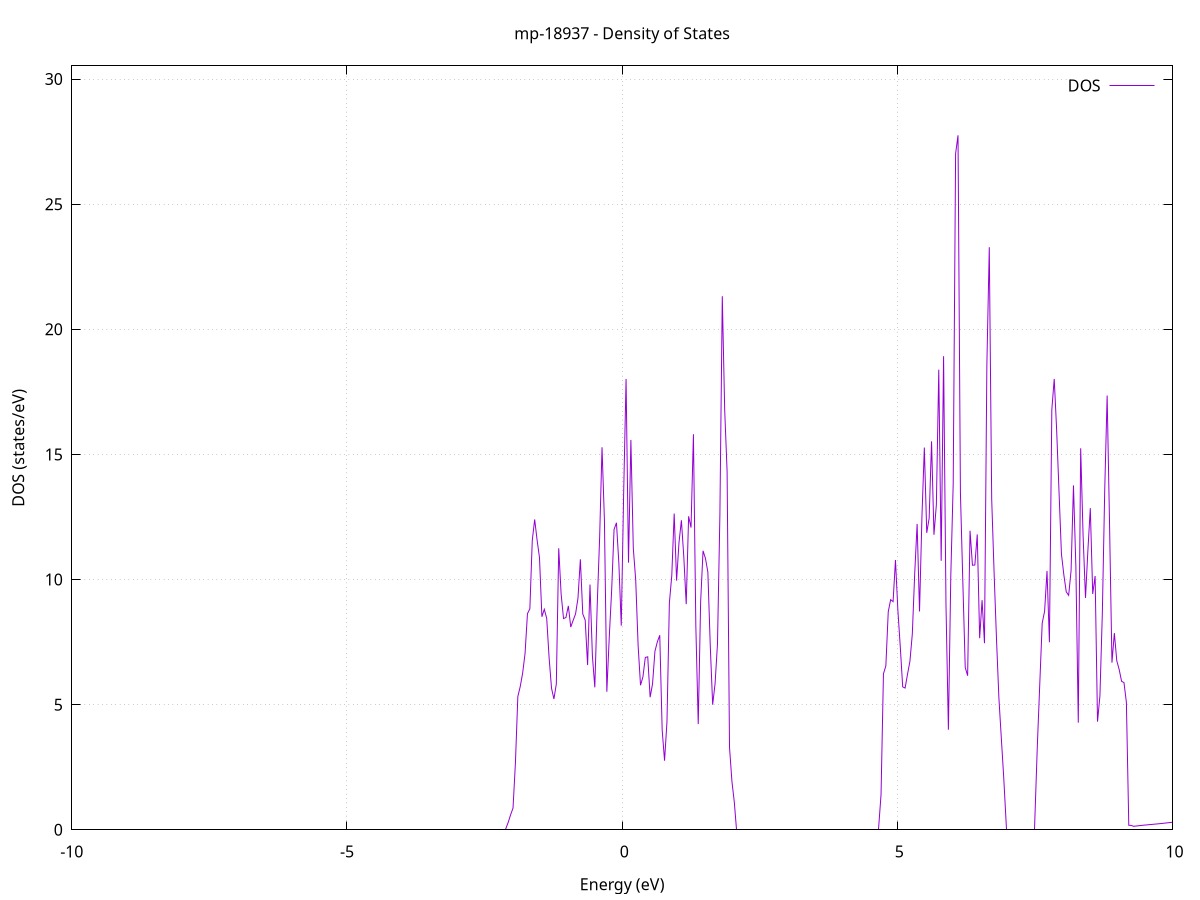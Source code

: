 set title 'mp-18937 - Density of States'
set xlabel 'Energy (eV)'
set ylabel 'DOS (states/eV)'
set grid
set xrange [-10:10]
set yrange [0:30.529]
set xzeroaxis lt -1
set terminal png size 800,600
set output 'mp-18937_dos_gnuplot.png'
plot '-' using 1:2 with lines title 'DOS'
-38.345600 0.000000
-38.301900 0.000000
-38.258200 0.000000
-38.214500 0.000000
-38.170800 0.000000
-38.127100 0.000000
-38.083400 0.000000
-38.039700 0.000000
-37.996000 0.000000
-37.952300 0.000000
-37.908600 0.000000
-37.864900 0.000000
-37.821200 0.000000
-37.777500 0.000000
-37.733800 0.000000
-37.690100 0.000000
-37.646400 0.000000
-37.602700 0.000000
-37.558900 0.000000
-37.515200 0.000000
-37.471500 0.000000
-37.427800 0.000000
-37.384100 0.000000
-37.340400 0.000000
-37.296700 0.000000
-37.253000 0.000000
-37.209300 0.000000
-37.165600 0.000000
-37.121900 0.000000
-37.078200 0.000000
-37.034500 0.000000
-36.990800 0.000000
-36.947100 0.000000
-36.903400 0.000000
-36.859700 0.000000
-36.816000 0.000000
-36.772300 0.000000
-36.728500 0.000000
-36.684800 0.000000
-36.641100 0.000000
-36.597400 0.000000
-36.553700 0.000000
-36.510000 0.000000
-36.466300 0.000000
-36.422600 0.000000
-36.378900 0.000000
-36.335200 0.000000
-36.291500 0.000000
-36.247800 0.000000
-36.204100 0.000000
-36.160400 0.000000
-36.116700 0.000000
-36.073000 0.000000
-36.029300 0.000000
-35.985600 0.000000
-35.941800 0.000000
-35.898100 0.000000
-35.854400 0.000000
-35.810700 0.000000
-35.767000 0.000000
-35.723300 0.000000
-35.679600 0.000000
-35.635900 0.000000
-35.592200 0.000000
-35.548500 0.000000
-35.504800 0.000000
-35.461100 0.000000
-35.417400 0.000000
-35.373700 0.000000
-35.330000 0.000000
-35.286300 0.000000
-35.242600 0.000000
-35.198900 0.000000
-35.155100 0.000000
-35.111400 0.000000
-35.067700 0.000000
-35.024000 0.000000
-34.980300 0.000000
-34.936600 0.000000
-34.892900 0.000000
-34.849200 0.000000
-34.805500 0.000000
-34.761800 0.000000
-34.718100 0.000000
-34.674400 0.000000
-34.630700 0.000000
-34.587000 0.000000
-34.543300 0.000000
-34.499600 0.000000
-34.455900 0.000000
-34.412200 0.000000
-34.368500 15.425400
-34.324700 109.050300
-34.281000 0.000000
-34.237300 0.000000
-34.193600 476.945100
-34.149900 79.039300
-34.106200 78.795700
-34.062500 40.600000
-34.018800 87.794700
-33.975100 0.000000
-33.931400 0.000000
-33.887700 0.000000
-33.844000 0.000000
-33.800300 0.000000
-33.756600 0.000000
-33.712900 0.000000
-33.669200 0.000000
-33.625500 0.000000
-33.581800 0.000000
-33.538000 0.000000
-33.494300 0.000000
-33.450600 0.000000
-33.406900 0.000000
-33.363200 0.000000
-33.319500 0.000000
-33.275800 0.000000
-33.232100 0.000000
-33.188400 0.000000
-33.144700 0.000000
-33.101000 0.000000
-33.057300 0.000000
-33.013600 0.000000
-32.969900 0.000000
-32.926200 0.000000
-32.882500 0.000000
-32.838800 0.000000
-32.795100 0.000000
-32.751400 0.000000
-32.707600 0.000000
-32.663900 0.000000
-32.620200 0.000000
-32.576500 0.000000
-32.532800 0.000000
-32.489100 0.000000
-32.445400 0.000000
-32.401700 0.000000
-32.358000 0.000000
-32.314300 0.000000
-32.270600 0.000000
-32.226900 0.000000
-32.183200 0.000000
-32.139500 0.000000
-32.095800 0.000000
-32.052100 0.000000
-32.008400 0.000000
-31.964700 0.000000
-31.920900 0.000000
-31.877200 0.000000
-31.833500 0.000000
-31.789800 0.000000
-31.746100 0.000000
-31.702400 0.000000
-31.658700 0.000000
-31.615000 0.000000
-31.571300 0.000000
-31.527600 0.000000
-31.483900 0.000000
-31.440200 0.000000
-31.396500 0.000000
-31.352800 0.000000
-31.309100 0.000000
-31.265400 0.000000
-31.221700 0.000000
-31.178000 0.000000
-31.134200 0.000000
-31.090500 0.000000
-31.046800 0.000000
-31.003100 0.000000
-30.959400 0.000000
-30.915700 0.000000
-30.872000 0.000000
-30.828300 0.000000
-30.784600 0.000000
-30.740900 0.000000
-30.697200 0.000000
-30.653500 0.000000
-30.609800 0.000000
-30.566100 0.000000
-30.522400 0.000000
-30.478700 0.000000
-30.435000 0.000000
-30.391300 0.000000
-30.347600 0.000000
-30.303800 0.000000
-30.260100 0.000000
-30.216400 0.000000
-30.172700 0.000000
-30.129000 0.000000
-30.085300 0.000000
-30.041600 0.000000
-29.997900 0.000000
-29.954200 0.000000
-29.910500 0.000000
-29.866800 0.000000
-29.823100 0.000000
-29.779400 0.000000
-29.735700 0.000000
-29.692000 0.000000
-29.648300 0.000000
-29.604600 0.000000
-29.560900 0.000000
-29.517100 0.000000
-29.473400 0.000000
-29.429700 0.000000
-29.386000 0.000000
-29.342300 0.000000
-29.298600 0.000000
-29.254900 0.000000
-29.211200 0.000000
-29.167500 0.000000
-29.123800 0.000000
-29.080100 0.000000
-29.036400 0.000000
-28.992700 0.000000
-28.949000 0.000000
-28.905300 0.000000
-28.861600 0.000000
-28.817900 0.000000
-28.774200 0.000000
-28.730400 0.000000
-28.686700 0.000000
-28.643000 0.000000
-28.599300 0.000000
-28.555600 0.000000
-28.511900 0.000000
-28.468200 0.000000
-28.424500 0.000000
-28.380800 0.000000
-28.337100 0.000000
-28.293400 0.000000
-28.249700 0.000000
-28.206000 0.000000
-28.162300 0.000000
-28.118600 0.000000
-28.074900 0.000000
-28.031200 0.000000
-27.987500 0.000000
-27.943800 0.000000
-27.900000 0.000000
-27.856300 0.000000
-27.812600 0.000000
-27.768900 0.000000
-27.725200 0.000000
-27.681500 0.000000
-27.637800 0.000000
-27.594100 0.000000
-27.550400 0.000000
-27.506700 0.000000
-27.463000 0.000000
-27.419300 0.000000
-27.375600 0.000000
-27.331900 0.000000
-27.288200 0.000000
-27.244500 0.000000
-27.200800 0.000000
-27.157100 0.000000
-27.113300 0.000000
-27.069600 0.000000
-27.025900 0.000000
-26.982200 0.000000
-26.938500 0.000000
-26.894800 0.000000
-26.851100 0.000000
-26.807400 0.000000
-26.763700 0.000000
-26.720000 0.000000
-26.676300 0.000000
-26.632600 0.000000
-26.588900 0.000000
-26.545200 0.000000
-26.501500 0.000000
-26.457800 0.000000
-26.414100 0.000000
-26.370400 0.000000
-26.326600 0.000000
-26.282900 0.000000
-26.239200 0.000000
-26.195500 0.000000
-26.151800 0.000000
-26.108100 0.000000
-26.064400 0.000000
-26.020700 0.000000
-25.977000 0.000000
-25.933300 0.000000
-25.889600 0.000000
-25.845900 0.000000
-25.802200 0.000000
-25.758500 0.000000
-25.714800 0.000000
-25.671100 0.000000
-25.627400 0.000000
-25.583700 0.000000
-25.540000 0.000000
-25.496200 0.000000
-25.452500 0.000000
-25.408800 0.000000
-25.365100 0.000000
-25.321400 0.000000
-25.277700 0.000000
-25.234000 0.000000
-25.190300 0.000000
-25.146600 0.000000
-25.102900 0.000000
-25.059200 0.000000
-25.015500 0.000000
-24.971800 0.000000
-24.928100 0.000000
-24.884400 0.000000
-24.840700 0.000000
-24.797000 0.000000
-24.753300 0.000000
-24.709500 0.000000
-24.665800 0.000000
-24.622100 0.000000
-24.578400 0.000000
-24.534700 0.000000
-24.491000 0.000000
-24.447300 0.000000
-24.403600 0.000000
-24.359900 0.000000
-24.316200 0.000000
-24.272500 0.000000
-24.228800 0.000000
-24.185100 0.000000
-24.141400 0.000000
-24.097700 0.000000
-24.054000 0.000000
-24.010300 0.000000
-23.966600 0.000000
-23.922800 0.000000
-23.879100 0.000000
-23.835400 0.000000
-23.791700 0.000000
-23.748000 0.000000
-23.704300 0.000000
-23.660600 0.000000
-23.616900 0.000000
-23.573200 0.000000
-23.529500 0.000000
-23.485800 0.000000
-23.442100 0.000000
-23.398400 0.000000
-23.354700 0.000000
-23.311000 0.000000
-23.267300 0.000000
-23.223600 0.000000
-23.179900 0.000000
-23.136200 0.000000
-23.092400 0.000000
-23.048700 0.000000
-23.005000 0.000000
-22.961300 0.000000
-22.917600 0.000000
-22.873900 0.000000
-22.830200 0.000000
-22.786500 0.000000
-22.742800 0.000000
-22.699100 0.000000
-22.655400 0.000000
-22.611700 0.000000
-22.568000 0.000000
-22.524300 0.000000
-22.480600 0.000000
-22.436900 0.000000
-22.393200 0.000000
-22.349500 0.000000
-22.305700 0.000000
-22.262000 0.000000
-22.218300 0.000000
-22.174600 0.000000
-22.130900 0.000000
-22.087200 0.000000
-22.043500 0.000000
-21.999800 0.000000
-21.956100 0.000000
-21.912400 0.000000
-21.868700 0.000000
-21.825000 0.000000
-21.781300 0.000000
-21.737600 0.000000
-21.693900 0.000000
-21.650200 0.000000
-21.606500 0.000000
-21.562800 0.000000
-21.519000 0.000000
-21.475300 0.000000
-21.431600 0.000000
-21.387900 0.000000
-21.344200 0.000000
-21.300500 0.000000
-21.256800 0.000000
-21.213100 0.000000
-21.169400 0.000000
-21.125700 0.000000
-21.082000 0.000000
-21.038300 0.000000
-20.994600 0.000000
-20.950900 0.000000
-20.907200 0.000000
-20.863500 0.000000
-20.819800 0.000000
-20.776100 0.000000
-20.732400 0.000000
-20.688600 0.000000
-20.644900 0.000000
-20.601200 0.000000
-20.557500 0.000000
-20.513800 0.000000
-20.470100 0.000000
-20.426400 0.000000
-20.382700 0.000000
-20.339000 0.000000
-20.295300 0.000000
-20.251600 0.000000
-20.207900 0.000000
-20.164200 0.000000
-20.120500 0.000000
-20.076800 0.000000
-20.033100 0.000000
-19.989400 0.000000
-19.945700 0.000000
-19.901900 0.000000
-19.858200 0.000000
-19.814500 0.000000
-19.770800 0.000000
-19.727100 0.000000
-19.683400 0.000000
-19.639700 0.000000
-19.596000 0.000000
-19.552300 0.000000
-19.508600 0.000000
-19.464900 0.000000
-19.421200 0.000000
-19.377500 0.000000
-19.333800 0.000000
-19.290100 0.000000
-19.246400 0.000000
-19.202700 0.000000
-19.159000 0.000000
-19.115200 0.000000
-19.071500 0.000000
-19.027800 0.000000
-18.984100 0.000000
-18.940400 0.000000
-18.896700 0.000000
-18.853000 0.000000
-18.809300 0.000000
-18.765600 0.000000
-18.721900 0.000000
-18.678200 0.000000
-18.634500 0.000000
-18.590800 0.000000
-18.547100 0.000000
-18.503400 0.000000
-18.459700 0.000000
-18.416000 0.000000
-18.372300 0.000000
-18.328600 0.000000
-18.284800 0.000000
-18.241100 0.000000
-18.197400 0.000000
-18.153700 0.000000
-18.110000 0.000000
-18.066300 0.000000
-18.022600 0.000000
-17.978900 0.000000
-17.935200 0.000000
-17.891500 0.000000
-17.847800 0.000000
-17.804100 0.000000
-17.760400 0.000000
-17.716700 0.000000
-17.673000 0.000000
-17.629300 0.000000
-17.585600 0.000000
-17.541900 0.000000
-17.498100 0.000000
-17.454400 0.000000
-17.410700 0.000000
-17.367000 0.000000
-17.323300 0.000000
-17.279600 0.000000
-17.235900 0.000000
-17.192200 0.000000
-17.148500 0.000000
-17.104800 0.000000
-17.061100 0.000000
-17.017400 0.000000
-16.973700 0.000000
-16.930000 0.000000
-16.886300 0.000000
-16.842600 0.000000
-16.798900 0.000000
-16.755200 0.000000
-16.711400 0.000000
-16.667700 0.000000
-16.624000 0.000000
-16.580300 0.000000
-16.536600 0.000000
-16.492900 0.000000
-16.449200 0.000000
-16.405500 0.000000
-16.361800 0.000000
-16.318100 0.000000
-16.274400 0.000000
-16.230700 0.000000
-16.187000 0.000000
-16.143300 0.000000
-16.099600 0.000000
-16.055900 0.000000
-16.012200 0.000000
-15.968500 0.000000
-15.924800 0.000000
-15.881000 0.000000
-15.837300 0.000000
-15.793600 0.000000
-15.749900 0.000000
-15.706200 0.000000
-15.662500 0.000000
-15.618800 0.000000
-15.575100 0.000000
-15.531400 0.000000
-15.487700 0.000000
-15.444000 0.000000
-15.400300 0.000000
-15.356600 0.000000
-15.312900 0.000000
-15.269200 0.000000
-15.225500 0.000000
-15.181800 0.000000
-15.138100 0.000000
-15.094300 0.000000
-15.050600 0.000000
-15.006900 0.000000
-14.963200 0.294900
-14.919500 0.612500
-14.875800 0.868200
-14.832100 1.057300
-14.788400 1.252400
-14.744700 1.452400
-14.701000 1.644200
-14.657300 1.849200
-14.613600 2.069400
-14.569900 2.313800
-14.526200 2.588600
-14.482500 2.893200
-14.438800 3.285400
-14.395100 3.912900
-14.351400 4.818400
-14.307600 5.490400
-14.263900 6.821600
-14.220200 3.546500
-14.176500 2.287100
-14.132800 7.679500
-14.089100 5.953300
-14.045400 4.767100
-14.001700 4.822700
-13.958000 4.783200
-13.914300 4.777000
-13.870600 3.349300
-13.826900 4.033000
-13.783200 23.069900
-13.739500 26.156600
-13.695800 36.185600
-13.652100 30.448100
-13.608400 50.004400
-13.564700 29.770500
-13.521000 1.342100
-13.477200 0.000000
-13.433500 0.000000
-13.389800 0.000000
-13.346100 0.000000
-13.302400 0.000000
-13.258700 0.000000
-13.215000 0.000000
-13.171300 0.000000
-13.127600 0.000000
-13.083900 0.000000
-13.040200 0.000000
-12.996500 0.000000
-12.952800 0.000000
-12.909100 0.000000
-12.865400 0.000000
-12.821700 0.000000
-12.778000 0.000000
-12.734300 0.000000
-12.690500 0.000000
-12.646800 0.000000
-12.603100 0.000000
-12.559400 0.000000
-12.515700 0.000000
-12.472000 0.000000
-12.428300 0.000000
-12.384600 0.000000
-12.340900 0.000000
-12.297200 0.000000
-12.253500 0.000000
-12.209800 0.000000
-12.166100 0.000000
-12.122400 0.000000
-12.078700 0.000000
-12.035000 0.000000
-11.991300 0.000000
-11.947600 0.000000
-11.903800 0.000000
-11.860100 0.000000
-11.816400 0.000000
-11.772700 0.000000
-11.729000 0.000000
-11.685300 0.000000
-11.641600 0.000000
-11.597900 0.000000
-11.554200 0.000000
-11.510500 0.000000
-11.466800 0.000000
-11.423100 0.000000
-11.379400 0.000000
-11.335700 0.000000
-11.292000 0.000000
-11.248300 0.000000
-11.204600 0.000000
-11.160900 0.000000
-11.117200 0.000000
-11.073400 0.000000
-11.029700 0.000000
-10.986000 0.000000
-10.942300 0.000000
-10.898600 0.000000
-10.854900 0.000000
-10.811200 0.000000
-10.767500 0.000000
-10.723800 0.000000
-10.680100 0.000000
-10.636400 0.000000
-10.592700 0.000000
-10.549000 0.000000
-10.505300 0.000000
-10.461600 0.000000
-10.417900 0.000000
-10.374200 0.000000
-10.330500 0.000000
-10.286700 0.000000
-10.243000 0.000000
-10.199300 0.000000
-10.155600 0.000000
-10.111900 0.000000
-10.068200 0.000000
-10.024500 0.000000
-9.980800 0.000000
-9.937100 0.000000
-9.893400 0.000000
-9.849700 0.000000
-9.806000 0.000000
-9.762300 0.000000
-9.718600 0.000000
-9.674900 0.000000
-9.631200 0.000000
-9.587500 0.000000
-9.543800 0.000000
-9.500000 0.000000
-9.456300 0.000000
-9.412600 0.000000
-9.368900 0.000000
-9.325200 0.000000
-9.281500 0.000000
-9.237800 0.000000
-9.194100 0.000000
-9.150400 0.000000
-9.106700 0.000000
-9.063000 0.000000
-9.019300 0.000000
-8.975600 0.000000
-8.931900 0.000000
-8.888200 0.000000
-8.844500 0.000000
-8.800800 0.000000
-8.757100 0.000000
-8.713400 0.000000
-8.669600 0.000000
-8.625900 0.000000
-8.582200 0.000000
-8.538500 0.000000
-8.494800 0.000000
-8.451100 0.000000
-8.407400 0.000000
-8.363700 0.000000
-8.320000 0.000000
-8.276300 0.000000
-8.232600 0.000000
-8.188900 0.000000
-8.145200 0.000000
-8.101500 0.000000
-8.057800 0.000000
-8.014100 0.000000
-7.970400 0.000000
-7.926700 0.000000
-7.882900 0.000000
-7.839200 0.000000
-7.795500 0.000000
-7.751800 0.000000
-7.708100 0.000000
-7.664400 0.000000
-7.620700 0.000000
-7.577000 0.000000
-7.533300 0.000000
-7.489600 0.000000
-7.445900 0.000000
-7.402200 0.000000
-7.358500 0.000000
-7.314800 0.000000
-7.271100 0.000000
-7.227400 0.000000
-7.183700 0.000000
-7.140000 0.000000
-7.096200 0.000000
-7.052500 0.000000
-7.008800 0.000000
-6.965100 0.000000
-6.921400 0.000000
-6.877700 0.000000
-6.834000 0.000000
-6.790300 0.000000
-6.746600 0.000000
-6.702900 0.000000
-6.659200 0.000000
-6.615500 0.000000
-6.571800 0.000000
-6.528100 0.000000
-6.484400 0.000000
-6.440700 0.000000
-6.397000 0.000000
-6.353300 0.000000
-6.309600 0.000000
-6.265800 0.000000
-6.222100 0.000000
-6.178400 0.000000
-6.134700 0.000000
-6.091000 0.000000
-6.047300 0.000000
-6.003600 0.000000
-5.959900 0.000000
-5.916200 0.000000
-5.872500 0.000000
-5.828800 0.000000
-5.785100 0.000000
-5.741400 0.000000
-5.697700 0.000000
-5.654000 0.000000
-5.610300 0.000000
-5.566600 0.000000
-5.522900 0.000000
-5.479100 0.000000
-5.435400 0.000000
-5.391700 0.000000
-5.348000 0.000000
-5.304300 0.000000
-5.260600 0.000000
-5.216900 0.000000
-5.173200 0.000000
-5.129500 0.000000
-5.085800 0.000000
-5.042100 0.000000
-4.998400 0.000000
-4.954700 0.000000
-4.911000 0.000000
-4.867300 0.000000
-4.823600 0.000000
-4.779900 0.000000
-4.736200 0.000000
-4.692400 0.000000
-4.648700 0.000000
-4.605000 0.000000
-4.561300 0.000000
-4.517600 0.000000
-4.473900 0.000000
-4.430200 0.000000
-4.386500 0.000000
-4.342800 0.000000
-4.299100 0.000000
-4.255400 0.000000
-4.211700 0.000000
-4.168000 0.000000
-4.124300 0.000000
-4.080600 0.000000
-4.036900 0.000000
-3.993200 0.000000
-3.949500 0.000000
-3.905800 0.000000
-3.862000 0.000000
-3.818300 0.000000
-3.774600 0.000000
-3.730900 0.000000
-3.687200 0.000000
-3.643500 0.000000
-3.599800 0.000000
-3.556100 0.000000
-3.512400 0.000000
-3.468700 0.000000
-3.425000 0.000000
-3.381300 0.000000
-3.337600 0.000000
-3.293900 0.000000
-3.250200 0.000000
-3.206500 0.000000
-3.162800 0.000000
-3.119100 0.000000
-3.075300 0.000000
-3.031600 0.000000
-2.987900 0.000000
-2.944200 0.000000
-2.900500 0.000000
-2.856800 0.000000
-2.813100 0.000000
-2.769400 0.000000
-2.725700 0.000000
-2.682000 0.000000
-2.638300 0.000000
-2.594600 0.000000
-2.550900 0.000000
-2.507200 0.000000
-2.463500 0.000000
-2.419800 0.000000
-2.376100 0.000000
-2.332400 0.000000
-2.288600 0.000000
-2.244900 0.000000
-2.201200 0.000000
-2.157500 0.000000
-2.113800 0.000000
-2.070100 0.298300
-2.026400 0.601800
-1.982700 0.867700
-1.939000 2.680400
-1.895300 5.325900
-1.851600 5.726800
-1.807900 6.262400
-1.764200 7.043700
-1.720500 8.635900
-1.676800 8.833400
-1.633100 11.562400
-1.589400 12.402500
-1.545700 11.585000
-1.502000 10.879000
-1.458200 8.513600
-1.414500 8.810600
-1.370800 8.449800
-1.327100 6.873600
-1.283400 5.658300
-1.239700 5.226600
-1.196000 5.825800
-1.152300 11.249500
-1.108600 9.416000
-1.064900 8.440300
-1.021200 8.483700
-0.977500 8.947400
-0.933800 8.101800
-0.890100 8.371000
-0.846400 8.627500
-0.802700 9.253400
-0.759000 10.808500
-0.715300 8.624500
-0.671500 8.380900
-0.627800 6.582800
-0.584100 9.801700
-0.540400 6.948300
-0.496700 5.692200
-0.453000 8.976100
-0.409300 11.650600
-0.365600 15.287200
-0.321900 12.368700
-0.278200 5.516500
-0.234500 7.681100
-0.190800 9.563900
-0.147100 11.999600
-0.103400 12.268700
-0.059700 10.654700
-0.016000 8.157400
0.027700 13.461300
0.071400 18.016000
0.115200 10.675200
0.158900 15.578400
0.202600 11.250700
0.246300 9.987800
0.290000 7.374300
0.333700 5.775900
0.377400 6.109500
0.421100 6.888700
0.464800 6.912400
0.508500 5.297800
0.552200 5.830400
0.595900 7.134000
0.639600 7.509200
0.683300 7.773900
0.727000 3.996400
0.770700 2.760500
0.814400 4.313600
0.858100 9.065900
0.901800 10.158800
0.945600 12.637000
0.989300 9.957200
1.033000 11.482700
1.076700 12.369200
1.120400 10.904600
1.164100 9.015500
1.207800 12.527800
1.251500 12.077200
1.295200 15.807400
1.338900 8.144000
1.382600 4.221900
1.426300 9.115600
1.470000 11.149600
1.513700 10.847100
1.557400 10.298600
1.601100 7.360300
1.644800 4.998400
1.688500 5.840500
1.732300 7.426900
1.776000 12.576700
1.819700 21.323300
1.863400 16.772500
1.907100 14.314300
1.950800 3.304800
1.994500 1.939200
2.038200 1.099800
2.081900 0.000000
2.125600 0.000000
2.169300 0.000000
2.213000 0.000000
2.256700 0.000000
2.300400 0.000000
2.344100 0.000000
2.387800 0.000000
2.431500 0.000000
2.475200 0.000000
2.519000 0.000000
2.562700 0.000000
2.606400 0.000000
2.650100 0.000000
2.693800 0.000000
2.737500 0.000000
2.781200 0.000000
2.824900 0.000000
2.868600 0.000000
2.912300 0.000000
2.956000 0.000000
2.999700 0.000000
3.043400 0.000000
3.087100 0.000000
3.130800 0.000000
3.174500 0.000000
3.218200 0.000000
3.261900 0.000000
3.305600 0.000000
3.349400 0.000000
3.393100 0.000000
3.436800 0.000000
3.480500 0.000000
3.524200 0.000000
3.567900 0.000000
3.611600 0.000000
3.655300 0.000000
3.699000 0.000000
3.742700 0.000000
3.786400 0.000000
3.830100 0.000000
3.873800 0.000000
3.917500 0.000000
3.961200 0.000000
4.004900 0.000000
4.048600 0.000000
4.092300 0.000000
4.136100 0.000000
4.179800 0.000000
4.223500 0.000000
4.267200 0.000000
4.310900 0.000000
4.354600 0.000000
4.398300 0.000000
4.442000 0.000000
4.485700 0.000000
4.529400 0.000000
4.573100 0.000000
4.616800 0.000000
4.660500 0.000000
4.704200 1.404600
4.747900 6.232700
4.791600 6.551200
4.835300 8.715100
4.879000 9.196300
4.922800 9.117900
4.966500 10.781100
5.010200 8.765800
5.053900 7.307100
5.097600 5.712000
5.141300 5.663700
5.185000 6.214200
5.228700 6.728200
5.272400 7.820300
5.316100 10.249300
5.359800 12.223600
5.403500 8.724600
5.447200 12.503600
5.490900 15.275000
5.534600 11.866400
5.578300 12.448700
5.622000 15.524600
5.665700 11.789500
5.709400 12.987200
5.753200 18.388400
5.796900 10.750400
5.840600 18.925600
5.884300 8.988600
5.928000 3.997500
5.971700 10.152300
6.015400 13.818500
6.059100 27.025700
6.102800 27.753900
6.146500 13.474300
6.190200 9.916400
6.233900 6.489200
6.277600 6.157500
6.321300 11.950400
6.365000 10.572200
6.408700 10.581200
6.452400 11.804600
6.496100 7.656500
6.539900 9.177500
6.583600 7.456300
6.627300 18.617100
6.671000 23.282000
6.714700 13.215000
6.758400 10.278400
6.802100 7.617400
6.845800 5.255500
6.889500 3.666300
6.933200 2.094000
6.976900 0.000000
7.020600 0.000000
7.064300 0.000000
7.108000 0.000000
7.151700 0.000000
7.195400 0.000000
7.239100 0.000000
7.282800 0.000000
7.326600 0.000000
7.370300 0.000000
7.414000 0.000000
7.457700 0.000000
7.501400 0.000000
7.545100 3.421300
7.588800 5.854100
7.632500 8.257100
7.676200 8.735100
7.719900 10.342900
7.763600 7.494500
7.807300 16.786900
7.851000 18.017700
7.894700 15.992000
7.938400 13.496400
7.982100 11.019800
8.025800 10.188600
8.069500 9.509200
8.113200 9.369900
8.157000 10.354200
8.200700 13.763400
8.244400 10.501400
8.288100 4.281500
8.331800 15.245500
8.375500 11.751600
8.419200 9.266300
8.462900 11.173900
8.506600 12.854500
8.550300 9.425300
8.594000 10.141400
8.637700 4.320500
8.681400 5.354000
8.725100 8.643000
8.768800 13.595800
8.812500 17.353100
8.856200 12.207800
8.899900 6.678600
8.943700 7.860400
8.987400 6.756800
9.031100 6.405200
9.074800 5.933600
9.118500 5.882300
9.162200 5.092200
9.205900 0.179500
9.249600 0.173600
9.293300 0.139300
9.337000 0.149200
9.380700 0.159900
9.424400 0.171300
9.468100 0.182500
9.511800 0.190900
9.555500 0.199800
9.599200 0.208900
9.642900 0.218000
9.686600 0.227100
9.730400 0.235700
9.774100 0.245400
9.817800 0.255700
9.861500 0.266200
9.905200 0.276800
9.948900 0.287500
9.992600 0.298400
10.036300 0.309800
10.080000 0.321200
10.123700 0.332700
10.167400 0.344200
10.211100 0.355800
10.254800 0.367600
10.298500 0.379500
10.342200 0.391500
10.385900 0.403500
10.429600 0.415700
10.473300 0.427900
10.517000 0.440200
10.560800 0.452700
10.604500 0.465300
10.648200 0.479500
10.691900 0.494100
10.735600 0.509500
10.779300 0.525300
10.823000 0.541200
10.866700 0.557100
10.910400 0.573100
10.954100 0.589900
10.997800 0.610700
11.041500 0.631800
11.085200 0.650900
11.128900 0.668000
11.172600 0.683100
11.216300 0.696300
11.260000 0.707500
11.303700 0.720200
11.347500 0.776300
11.391200 0.764100
11.434900 0.774000
11.478600 0.785400
11.522300 0.891600
11.566000 0.859600
11.609700 0.886700
11.653400 0.919200
11.697100 0.956700
11.740800 1.019600
11.784500 1.077700
11.828200 1.133400
11.871900 1.187100
11.915600 1.223800
11.959300 1.227200
12.003000 1.310000
12.046700 1.270700
12.090400 1.316600
12.134200 1.257600
12.177900 1.262300
12.221600 1.312000
12.265300 1.376600
12.309000 1.411800
12.352700 1.769400
12.396400 1.589800
12.440100 1.716100
12.483800 1.660400
12.527500 1.315200
12.571200 1.342000
12.614900 1.428200
12.658600 1.592400
12.702300 2.069600
12.746000 2.271300
12.789700 2.334500
12.833400 2.049200
12.877100 1.931000
12.920800 1.829200
12.964600 1.758200
13.008300 1.761600
13.052000 1.728900
13.095700 1.733800
13.139400 1.698400
13.183100 1.636700
13.226800 1.459600
13.270500 1.443700
13.314200 1.537400
13.357900 2.035600
13.401600 2.851700
13.445300 2.618400
13.489000 2.514100
13.532700 2.414500
13.576400 2.315000
13.620100 2.272500
13.663800 2.205800
13.707500 2.306000
13.751300 2.534100
13.795000 2.787000
13.838700 2.795600
13.882400 2.759400
13.926100 2.689600
13.969800 2.620500
14.013500 2.618600
14.057200 2.538500
14.100900 2.609300
14.144600 3.243900
14.188300 3.558900
14.232000 3.237100
14.275700 2.898100
14.319400 2.521500
14.363100 2.201100
14.406800 2.018900
14.450500 1.953700
14.494200 2.018100
14.538000 2.163700
14.581700 2.371300
14.625400 2.680400
14.669100 2.822700
14.712800 2.215700
14.756500 1.995700
14.800200 1.868300
14.843900 1.931700
14.887600 2.006300
14.931300 1.906300
14.975000 1.978200
15.018700 2.155300
15.062400 2.486900
15.106100 2.672700
15.149800 3.172000
15.193500 3.184500
15.237200 3.397000
15.280900 3.937900
15.324600 2.941600
15.368400 2.635400
15.412100 2.337700
15.455800 2.182700
15.499500 2.074100
15.543200 2.123900
15.586900 2.212400
15.630600 2.203700
15.674300 2.194500
15.718000 2.170400
15.761700 2.146400
15.805400 2.085500
15.849100 2.050400
15.892800 2.062600
15.936500 2.117900
15.980200 2.009400
16.023900 1.929100
16.067600 1.938100
16.111300 1.814400
16.155100 1.842300
16.198800 1.646600
16.242500 1.958100
16.286200 2.112200
16.329900 2.101400
16.373600 2.341300
16.417300 2.921000
16.461000 3.530000
16.504700 5.928100
16.548400 4.490000
16.592100 4.766600
16.635800 5.121600
16.679500 5.212300
16.723200 5.675500
16.766900 4.744700
16.810600 4.744900
16.854300 5.997400
16.898000 6.414000
16.941800 6.222100
16.985500 6.359600
17.029200 7.457100
17.072900 5.997000
17.116600 5.164200
17.160300 4.323800
17.204000 3.996600
17.247700 4.697500
17.291400 4.982600
17.335100 4.326700
17.378800 4.556000
17.422500 3.511100
17.466200 3.025700
17.509900 4.700200
17.553600 10.344100
17.597300 7.120900
17.641000 6.554800
17.684700 4.431600
17.728400 4.885700
17.772200 5.157100
17.815900 4.223400
17.859600 3.978900
17.903300 4.274900
17.947000 4.645600
17.990700 4.272500
18.034400 4.042600
18.078100 3.950200
18.121800 3.267500
18.165500 3.115200
18.209200 3.099100
18.252900 3.120100
18.296600 3.070400
18.340300 3.079600
18.384000 3.474100
18.427700 4.880300
18.471400 6.195900
18.515100 6.699700
18.558900 6.083300
18.602600 5.679100
18.646300 5.182200
18.690000 5.644000
18.733700 6.017200
18.777400 4.605100
18.821100 4.799900
18.864800 5.070300
18.908500 5.379300
18.952200 5.191600
18.995900 5.103500
19.039600 5.090300
19.083300 4.581700
19.127000 3.658900
19.170700 3.275100
19.214400 5.554700
19.258100 6.977900
19.301800 6.037500
19.345600 5.672500
19.389300 5.188400
19.433000 4.144900
19.476700 3.561200
19.520400 2.918100
19.564100 2.554700
19.607800 3.206300
19.651500 3.399400
19.695200 2.938000
19.738900 2.862900
19.782600 3.353600
19.826300 4.130200
19.870000 4.791900
19.913700 4.830900
19.957400 5.205500
20.001100 5.413600
20.044800 5.974600
20.088500 4.255900
20.132200 3.332600
20.176000 3.339300
20.219700 3.183200
20.263400 2.766200
20.307100 2.677900
20.350800 2.502500
20.394500 2.520100
20.438200 2.619100
20.481900 2.590900
20.525600 2.689000
20.569300 2.995000
20.613000 3.364100
20.656700 3.850300
20.700400 4.361800
20.744100 5.229500
20.787800 4.286600
20.831500 4.053100
20.875200 3.522700
20.918900 3.259300
20.962700 2.738200
21.006400 2.499700
21.050100 2.623700
21.093800 2.857700
21.137500 3.052200
21.181200 3.292100
21.224900 3.540200
21.268600 3.674600
21.312300 3.300800
21.356000 3.069800
21.399700 2.990100
21.443400 3.279900
21.487100 4.095500
21.530800 4.328500
21.574500 4.118900
21.618200 4.437800
21.661900 3.495100
21.705600 2.808900
21.749400 2.965600
21.793100 3.185200
21.836800 2.955300
21.880500 2.940200
21.924200 3.055000
21.967900 3.555100
22.011600 3.394000
22.055300 3.210900
22.099000 3.252100
22.142700 3.346400
22.186400 3.125400
22.230100 2.861300
22.273800 2.605400
22.317500 2.253200
22.361200 2.184000
22.404900 2.158900
22.448600 2.165900
22.492300 2.209600
22.536000 2.290100
22.579800 2.499400
22.623500 2.802300
22.667200 3.492300
22.710900 3.725100
22.754600 4.296400
22.798300 3.833300
22.842000 2.994800
22.885700 3.012200
22.929400 3.076200
22.973100 3.080800
23.016800 3.011900
23.060500 3.026200
23.104200 3.072700
23.147900 3.068600
23.191600 3.285800
23.235300 3.225800
23.279000 3.280700
23.322700 2.658700
23.366500 2.858500
23.410200 3.182400
23.453900 3.093500
23.497600 2.580700
23.541300 2.205400
23.585000 1.955800
23.628700 1.541800
23.672400 1.578900
23.716100 2.096900
23.759800 3.066100
23.803500 3.572700
23.847200 4.617000
23.890900 6.406500
23.934600 5.518700
23.978300 5.783100
24.022000 6.743900
24.065700 6.517000
24.109400 5.656900
24.153200 4.276800
24.196900 5.210700
24.240600 5.010200
24.284300 4.606700
24.328000 4.443800
24.371700 4.656000
24.415400 5.014100
24.459100 5.476300
24.502800 4.896400
24.546500 4.612300
24.590200 4.414700
24.633900 4.212300
24.677600 4.209800
24.721300 4.151200
24.765000 4.061900
24.808700 3.847600
24.852400 3.775700
24.896100 3.768100
24.939800 3.780700
24.983600 3.817000
25.027300 3.830800
25.071000 3.639200
25.114700 3.400900
25.158400 3.101400
25.202100 2.881600
25.245800 2.724000
25.289500 2.529400
25.333200 2.334900
25.376900 2.142000
25.420600 1.992000
25.464300 2.082000
25.508000 2.002800
25.551700 1.872000
25.595400 1.902000
25.639100 2.023600
25.682800 2.293900
25.726500 2.432200
25.770300 2.668100
25.814000 2.967000
25.857700 3.298900
25.901400 3.323200
25.945100 3.314300
25.988800 3.023400
26.032500 2.710500
26.076200 2.537100
26.119900 2.329100
26.163600 1.850700
26.207300 1.685700
26.251000 1.639400
26.294700 1.602000
26.338400 1.507100
26.382100 1.497200
26.425800 1.690400
26.469500 2.189600
26.513200 2.704400
26.557000 2.959800
26.600700 3.398300
26.644400 3.039600
26.688100 2.965700
26.731800 3.013600
26.775500 2.736000
26.819200 2.719300
26.862900 2.698900
26.906600 2.680800
26.950300 2.828500
26.994000 2.834800
27.037700 2.930800
27.081400 3.061600
27.125100 3.204300
27.168800 3.733600
27.212500 3.954300
27.256200 4.149800
27.299900 4.299500
27.343600 4.039000
27.387400 3.618100
27.431100 3.529100
27.474800 3.484900
27.518500 3.836000
27.562200 5.582100
27.605900 6.570400
27.649600 5.136100
27.693300 3.836100
27.737000 3.901300
27.780700 4.365900
27.824400 5.349300
27.868100 4.567000
27.911800 4.530000
27.955500 4.542400
27.999200 4.178500
28.042900 4.518300
28.086600 4.866100
28.130300 4.326000
28.174100 3.555500
28.217800 3.446800
28.261500 3.471900
28.305200 3.521000
28.348900 3.868700
28.392600 4.023200
28.436300 3.765600
28.480000 3.965400
28.523700 3.764300
28.567400 3.019100
28.611100 2.883400
28.654800 2.938000
28.698500 3.187900
28.742200 3.287900
28.785900 3.091900
28.829600 3.138000
28.873300 3.456000
28.917000 3.752100
28.960800 3.599500
29.004500 3.250700
29.048200 3.435100
29.091900 2.767700
29.135600 2.441500
29.179300 2.381800
29.223000 2.467700
29.266700 2.605800
29.310400 2.679000
29.354100 2.814100
29.397800 2.847000
29.441500 2.906300
29.485200 2.861300
29.528900 2.775900
29.572600 2.733200
29.616300 3.281500
29.660000 3.552500
29.703700 3.912400
29.747400 4.399600
29.791200 4.425600
29.834900 4.385800
29.878600 4.801800
29.922300 5.179100
29.966000 5.375100
30.009700 5.348100
30.053400 4.656400
30.097100 4.001600
30.140800 3.767600
30.184500 3.902400
30.228200 5.214900
30.271900 5.087300
30.315600 4.562000
30.359300 4.120300
30.403000 3.919500
30.446700 3.764600
30.490400 4.195800
30.534100 3.590800
30.577900 3.729500
30.621600 3.844100
30.665300 4.205400
30.709000 3.970600
30.752700 4.043500
30.796400 4.403800
30.840100 4.183700
30.883800 3.916900
30.927500 3.640300
30.971200 3.373600
31.014900 3.322000
31.058600 3.864100
31.102300 3.754500
31.146000 3.847100
31.189700 3.847400
31.233400 3.704600
31.277100 3.772000
31.320800 3.959800
31.364500 4.228000
31.408300 4.390600
31.452000 4.095100
31.495700 3.820600
31.539400 3.598700
31.583100 3.454600
31.626800 3.429500
31.670500 3.701600
31.714200 3.501300
31.757900 3.443900
31.801600 3.550300
31.845300 4.013700
31.889000 4.662700
31.932700 4.727700
31.976400 4.296700
32.020100 4.045100
32.063800 3.945100
32.107500 3.942700
32.151200 4.051100
32.195000 3.649600
32.238700 3.373100
32.282400 3.577800
32.326100 3.780600
32.369800 4.508900
32.413500 5.443100
32.457200 5.441000
32.500900 5.311000
32.544600 5.337500
32.588300 5.350100
32.632000 5.268000
32.675700 4.411800
32.719400 3.616100
32.763100 3.471600
32.806800 3.686000
32.850500 4.622600
32.894200 6.121400
32.937900 7.622100
32.981700 21.309200
33.025400 17.167000
33.069100 7.550000
33.112800 5.251000
33.156500 4.254200
33.200200 4.430400
33.243900 3.606700
33.287600 3.759700
33.331300 4.448700
33.375000 5.501900
33.418700 5.579900
33.462400 5.686300
33.506100 6.509400
33.549800 5.991500
33.593500 5.812400
33.637200 5.379300
33.680900 5.624900
33.724600 5.069800
33.768300 4.703400
33.812100 5.003800
33.855800 6.524200
33.899500 6.757100
33.943200 5.976500
33.986900 5.423100
34.030600 4.619700
34.074300 4.599100
34.118000 4.657400
34.161700 3.971400
34.205400 3.764100
34.249100 4.153200
34.292800 4.187100
34.336500 4.308800
34.380200 4.585600
34.423900 4.693900
34.467600 4.538500
34.511300 5.205700
34.555000 5.517300
34.598800 5.457200
34.642500 4.753500
34.686200 5.008900
34.729900 5.325800
34.773600 5.588300
34.817300 5.030600
34.861000 4.731900
34.904700 4.396000
34.948400 4.138100
34.992100 3.974000
35.035800 4.129000
35.079500 4.379600
35.123200 4.528300
35.166900 4.330400
35.210600 4.021500
35.254300 3.918400
35.298000 3.914600
35.341700 3.982500
35.385500 4.176700
35.429200 4.253000
35.472900 4.379500
35.516600 3.912200
35.560300 3.841300
35.604000 3.942200
35.647700 4.207400
35.691400 4.613100
35.735100 5.100900
35.778800 5.909300
35.822500 7.612600
35.866200 8.549800
35.909900 7.308800
35.953600 6.337300
35.997300 5.826500
36.041000 6.134800
36.084700 6.910800
36.128400 8.133100
36.172100 7.682600
36.215900 7.469100
36.259600 8.036800
36.303300 7.470600
36.347000 7.348700
36.390700 5.590400
36.434400 4.760700
36.478100 4.325400
36.521800 4.132900
36.565500 4.141900
36.609200 4.119400
36.652900 4.239200
36.696600 4.549300
36.740300 4.609400
36.784000 6.007400
36.827700 5.312400
36.871400 5.474000
36.915100 6.746900
36.958800 7.320200
37.002600 7.063300
37.046300 6.378200
37.090000 5.491400
37.133700 5.053300
37.177400 8.364800
37.221100 4.648800
37.264800 5.254300
37.308500 5.215300
37.352200 5.366000
37.395900 4.959200
37.439600 4.840500
37.483300 5.161300
37.527000 5.620400
37.570700 5.791100
37.614400 5.524400
37.658100 5.373800
37.701800 5.758800
37.745500 5.513900
37.789300 5.871600
37.833000 6.575900
37.876700 6.233000
37.920400 6.423400
37.964100 6.348300
38.007800 6.394000
38.051500 6.060500
38.095200 5.187400
38.138900 5.170400
38.182600 5.540800
38.226300 5.879500
38.270000 5.787500
38.313700 4.544100
38.357400 4.120400
38.401100 4.328500
38.444800 4.767000
38.488500 4.808000
38.532200 4.850200
38.575900 5.350600
38.619700 5.978400
38.663400 6.132900
38.707100 6.178900
38.750800 6.052300
38.794500 5.897400
38.838200 5.941800
38.881900 6.069500
38.925600 5.620900
38.969300 5.619100
39.013000 5.961800
39.056700 6.905100
39.100400 6.733200
39.144100 6.591000
39.187800 5.751500
39.231500 5.252500
39.275200 5.187400
39.318900 5.367300
39.362600 4.970700
39.406400 5.046700
39.450100 5.497600
39.493800 5.961500
39.537500 6.234900
39.581200 6.530400
39.624900 7.411600
39.668600 5.898600
39.712300 5.887800
39.756000 6.461000
39.799700 6.524800
39.843400 5.378000
39.887100 5.989200
39.930800 6.409400
39.974500 6.888700
40.018200 6.834800
40.061900 6.393400
40.105600 5.642100
40.149300 5.715600
40.193100 6.192700
40.236800 7.191100
40.280500 7.599600
40.324200 5.709300
40.367900 3.801200
40.411600 4.208600
40.455300 5.593400
40.499000 6.127100
40.542700 6.858600
40.586400 6.263300
40.630100 5.895100
40.673800 5.778500
40.717500 5.755700
40.761200 6.053100
40.804900 6.297400
40.848600 6.498600
40.892300 6.584900
40.936000 5.003700
40.979700 4.801300
41.023500 5.671600
41.067200 8.050600
41.110900 8.178800
41.154600 7.136500
41.198300 6.759100
41.242000 5.770300
41.285700 5.314800
41.329400 4.697500
41.373100 4.443600
41.416800 4.902900
41.460500 5.769000
41.504200 6.216500
41.547900 6.486800
41.591600 6.240600
41.635300 5.862900
41.679000 5.726600
41.722700 5.124300
41.766400 4.539000
41.810200 4.374000
41.853900 4.591100
41.897600 4.435300
41.941300 4.243100
41.985000 4.620500
42.028700 5.836000
42.072400 6.258400
42.116100 6.309400
42.159800 6.472900
42.203500 5.995600
42.247200 5.856000
42.290900 6.045400
42.334600 6.425300
42.378300 6.341900
42.422000 5.076600
42.465700 5.519100
42.509400 4.346800
42.553100 4.091600
42.596900 3.697000
42.640600 4.378100
42.684300 5.012500
42.728000 5.695500
42.771700 5.394800
42.815400 6.104000
42.859100 5.961100
42.902800 5.386600
42.946500 4.799200
42.990200 4.415400
43.033900 4.853400
43.077600 5.023000
43.121300 4.764200
43.165000 4.692100
43.208700 5.046400
43.252400 5.340200
43.296100 4.955200
43.339800 3.697300
43.383500 3.810400
43.427300 4.661900
43.471000 5.719700
43.514700 4.719400
43.558400 4.643000
43.602100 4.816900
43.645800 4.659500
43.689500 5.093600
43.733200 5.329300
43.776900 5.079200
43.820600 5.329500
43.864300 4.806200
43.908000 4.892900
43.951700 5.149900
43.995400 4.654900
44.039100 4.131300
44.082800 4.354700
44.126500 3.978000
44.170200 3.833500
44.214000 3.526600
44.257700 3.290100
44.301400 2.855000
44.345100 2.487700
44.388800 2.212500
44.432500 1.949500
44.476200 1.712500
44.519900 1.624800
44.563600 1.664000
44.607300 1.281500
44.651000 1.202600
44.694700 1.089600
44.738400 0.932500
44.782100 0.804400
44.825800 0.716200
44.869500 0.651400
44.913200 0.623400
44.956900 0.598100
45.000700 0.571700
45.044400 0.624000
45.088100 0.003600
45.131800 0.000000
45.175500 0.000000
45.219200 0.000000
45.262900 0.000000
45.306600 0.000000
45.350300 0.000000
45.394000 0.000000
45.437700 0.000000
45.481400 0.000000
45.525100 0.000000
45.568800 0.000000
45.612500 0.000000
45.656200 0.000000
45.699900 0.000000
45.743600 0.000000
45.787300 0.000000
45.831100 0.000000
45.874800 0.000000
45.918500 0.000000
45.962200 0.000000
46.005900 0.000000
46.049600 0.000000
46.093300 0.000000
46.137000 0.000000
46.180700 0.000000
46.224400 0.000000
46.268100 0.000000
46.311800 0.000000
46.355500 0.000000
46.399200 0.000000
46.442900 0.000000
46.486600 0.000000
46.530300 0.000000
46.574000 0.000000
46.617800 0.000000
46.661500 0.000000
46.705200 0.000000
46.748900 0.000000
46.792600 0.000000
46.836300 0.000000
46.880000 0.000000
46.923700 0.000000
46.967400 0.000000
47.011100 0.000000
47.054800 0.000000
47.098500 0.000000
47.142200 0.000000
47.185900 0.000000
47.229600 0.000000
47.273300 0.000000
47.317000 0.000000
47.360700 0.000000
47.404500 0.000000
47.448200 0.000000
47.491900 0.000000
47.535600 0.000000
47.579300 0.000000
47.623000 0.000000
47.666700 0.000000
47.710400 0.000000
47.754100 0.000000
47.797800 0.000000
47.841500 0.000000
47.885200 0.000000
47.928900 0.000000
47.972600 0.000000
48.016300 0.000000
48.060000 0.000000
48.103700 0.000000
48.147400 0.000000
48.191100 0.000000
48.234900 0.000000
48.278600 0.000000
48.322300 0.000000
48.366000 0.000000
48.409700 0.000000
48.453400 0.000000
48.497100 0.000000
48.540800 0.000000
48.584500 0.000000
48.628200 0.000000
48.671900 0.000000
48.715600 0.000000
48.759300 0.000000
48.803000 0.000000
48.846700 0.000000
48.890400 0.000000
48.934100 0.000000
48.977800 0.000000
49.021600 0.000000
49.065300 0.000000
e
